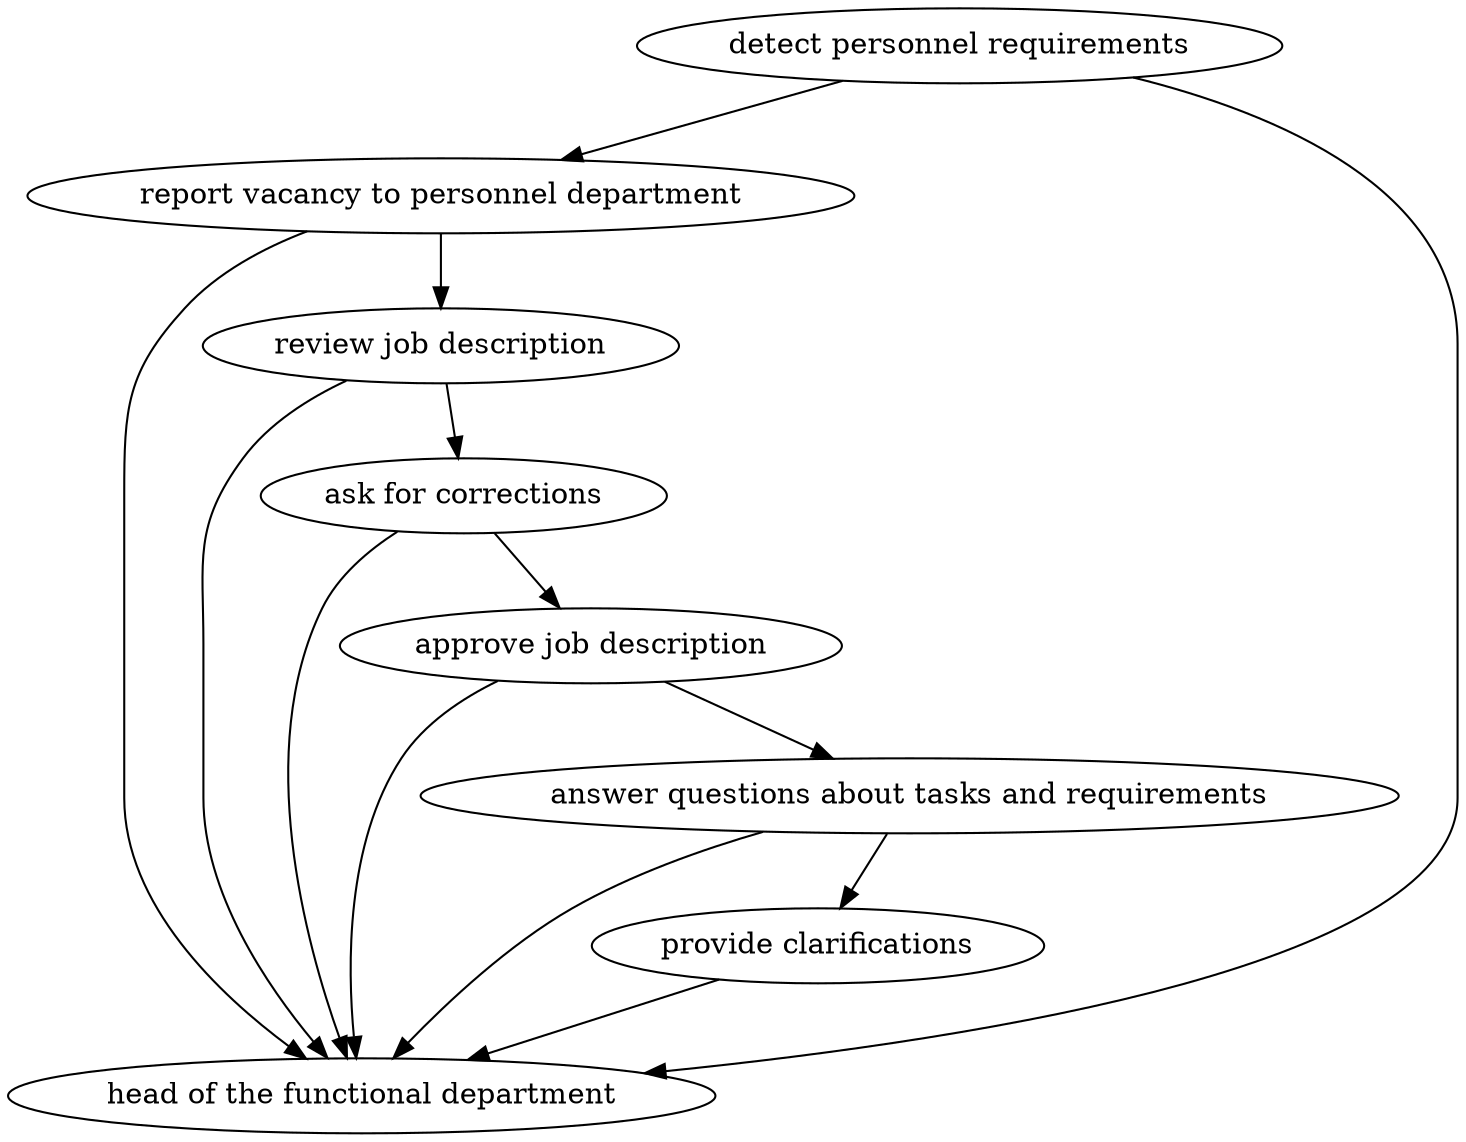 strict digraph "doc-8.3" {
	graph [name="doc-8.3"];
	"detect personnel requirements"	[attrs="{'type': 'Activity', 'label': 'detect personnel requirements'}"];
	"report vacancy to personnel department"	[attrs="{'type': 'Activity', 'label': 'report vacancy to personnel department'}"];
	"detect personnel requirements" -> "report vacancy to personnel department"	[attrs="{'type': 'flow', 'label': 'flow'}"];
	"head of the functional department"	[attrs="{'type': 'Actor', 'label': 'head of the functional department'}"];
	"detect personnel requirements" -> "head of the functional department"	[attrs="{'type': 'actor performer', 'label': 'actor performer'}"];
	"review job description"	[attrs="{'type': 'Activity', 'label': 'review job description'}"];
	"report vacancy to personnel department" -> "review job description"	[attrs="{'type': 'flow', 'label': 'flow'}"];
	"report vacancy to personnel department" -> "head of the functional department"	[attrs="{'type': 'actor performer', 'label': 'actor performer'}"];
	"ask for corrections"	[attrs="{'type': 'Activity', 'label': 'ask for corrections'}"];
	"review job description" -> "ask for corrections"	[attrs="{'type': 'flow', 'label': 'flow'}"];
	"review job description" -> "head of the functional department"	[attrs="{'type': 'actor performer', 'label': 'actor performer'}"];
	"approve job description"	[attrs="{'type': 'Activity', 'label': 'approve job description'}"];
	"ask for corrections" -> "approve job description"	[attrs="{'type': 'flow', 'label': 'flow'}"];
	"ask for corrections" -> "head of the functional department"	[attrs="{'type': 'actor performer', 'label': 'actor performer'}"];
	"answer questions about tasks and requirements"	[attrs="{'type': 'Activity', 'label': 'answer questions about tasks and requirements'}"];
	"approve job description" -> "answer questions about tasks and requirements"	[attrs="{'type': 'flow', 'label': 'flow'}"];
	"approve job description" -> "head of the functional department"	[attrs="{'type': 'actor performer', 'label': 'actor performer'}"];
	"provide clarifications"	[attrs="{'type': 'Activity', 'label': 'provide clarifications'}"];
	"answer questions about tasks and requirements" -> "provide clarifications"	[attrs="{'type': 'flow', 'label': 'flow'}"];
	"answer questions about tasks and requirements" -> "head of the functional department"	[attrs="{'type': 'actor performer', 'label': 'actor performer'}"];
	"provide clarifications" -> "head of the functional department"	[attrs="{'type': 'actor performer', 'label': 'actor performer'}"];
}
